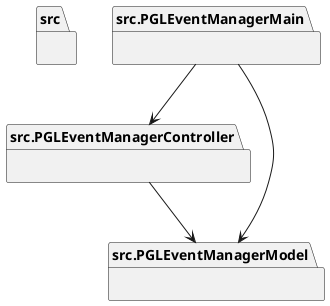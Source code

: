 @startuml packages
set namespaceSeparator none
package "src" as src {
}
package "src.PGLEventManagerController" as src.PGLEventManagerController {
}
package "src.PGLEventManagerMain" as src.PGLEventManagerMain {
}
package "src.PGLEventManagerModel" as src.PGLEventManagerModel {
}
src.PGLEventManagerController --> src.PGLEventManagerModel
src.PGLEventManagerMain --> src.PGLEventManagerController
src.PGLEventManagerMain --> src.PGLEventManagerModel
@enduml

